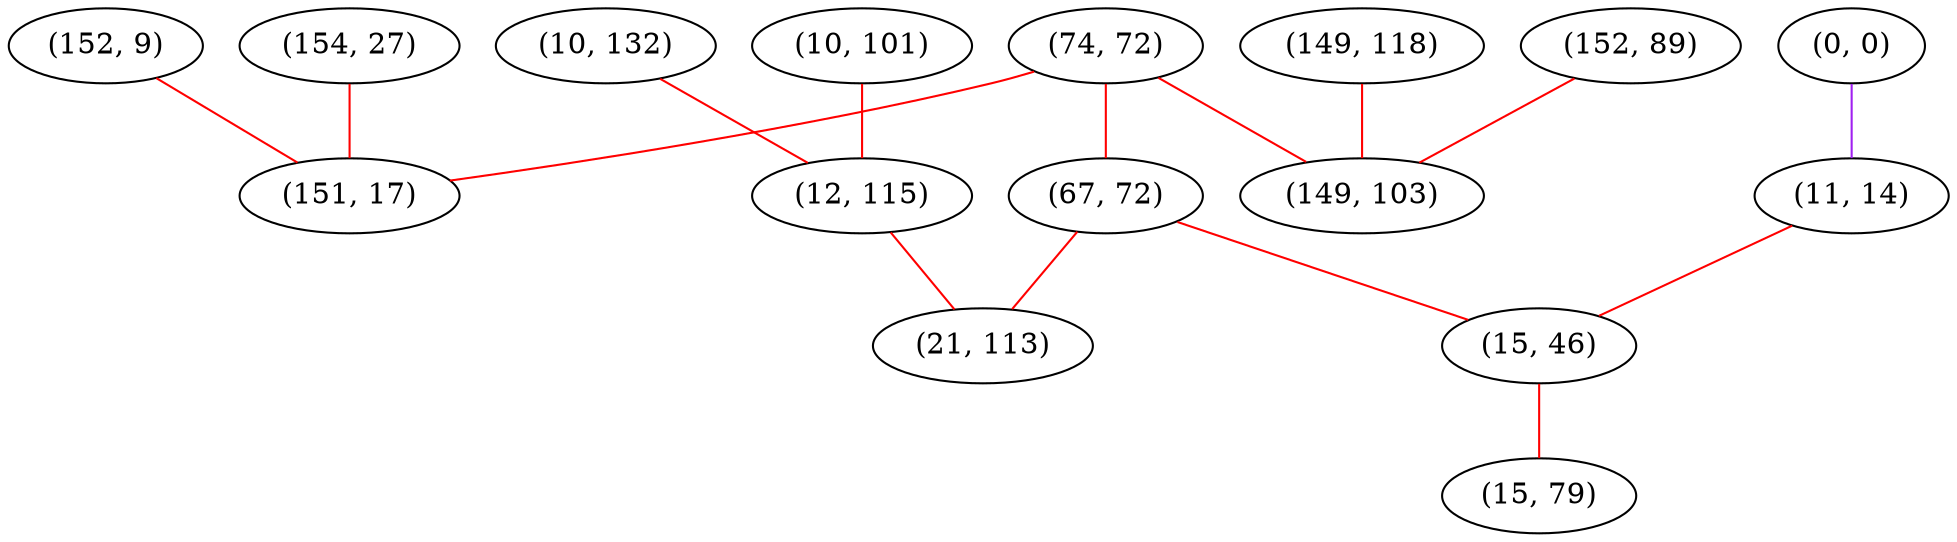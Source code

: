 graph "" {
"(152, 9)";
"(74, 72)";
"(10, 101)";
"(0, 0)";
"(154, 27)";
"(10, 132)";
"(151, 17)";
"(149, 118)";
"(12, 115)";
"(67, 72)";
"(152, 89)";
"(11, 14)";
"(21, 113)";
"(15, 46)";
"(149, 103)";
"(15, 79)";
"(152, 9)" -- "(151, 17)"  [color=red, key=0, weight=1];
"(74, 72)" -- "(67, 72)"  [color=red, key=0, weight=1];
"(74, 72)" -- "(149, 103)"  [color=red, key=0, weight=1];
"(74, 72)" -- "(151, 17)"  [color=red, key=0, weight=1];
"(10, 101)" -- "(12, 115)"  [color=red, key=0, weight=1];
"(0, 0)" -- "(11, 14)"  [color=purple, key=0, weight=4];
"(154, 27)" -- "(151, 17)"  [color=red, key=0, weight=1];
"(10, 132)" -- "(12, 115)"  [color=red, key=0, weight=1];
"(149, 118)" -- "(149, 103)"  [color=red, key=0, weight=1];
"(12, 115)" -- "(21, 113)"  [color=red, key=0, weight=1];
"(67, 72)" -- "(21, 113)"  [color=red, key=0, weight=1];
"(67, 72)" -- "(15, 46)"  [color=red, key=0, weight=1];
"(152, 89)" -- "(149, 103)"  [color=red, key=0, weight=1];
"(11, 14)" -- "(15, 46)"  [color=red, key=0, weight=1];
"(15, 46)" -- "(15, 79)"  [color=red, key=0, weight=1];
}
